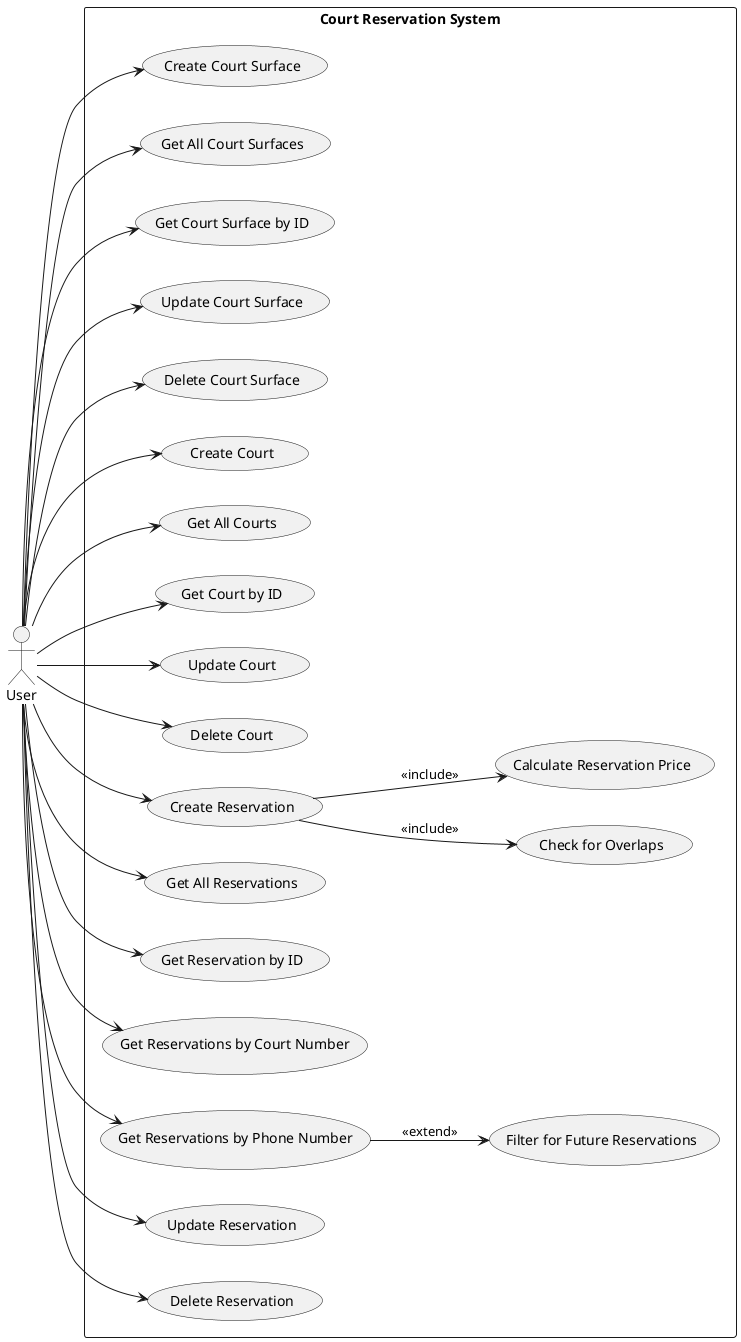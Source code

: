 @startuml
left to right direction

actor User

rectangle "Court Reservation System" {

    ' --- Court Surface ---
    User --> (Create Court Surface)
    User --> (Get All Court Surfaces)
    User --> (Get Court Surface by ID)
    User --> (Update Court Surface)
    User --> (Delete Court Surface)

    ' --- Court ---
    User --> (Create Court)
    User --> (Get All Courts)
    User --> (Get Court by ID)
    User --> (Update Court)
    User --> (Delete Court)

    ' --- Reservation ---
    User --> (Create Reservation)
    User --> (Get All Reservations)
    User --> (Get Reservation by ID)
    User --> (Get Reservations by Court Number)
    User --> (Get Reservations by Phone Number)
    User --> (Update Reservation)
    User --> (Delete Reservation)

    ' --- Includes and extends ---
    (Create Reservation) --> (Check for Overlaps) : <<include>>
    (Create Reservation) --> (Calculate Reservation Price) : <<include>>

    (Get Reservations by Phone Number) --> (Filter for Future Reservations) : <<extend>>
}
@enduml
